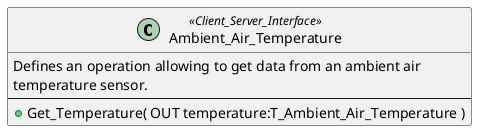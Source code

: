 @startuml

class Ambient_Air_Temperature <<Client_Server_Interface>>
{
  Defines an operation allowing to get data from an ambient air
  temperature sensor.
  --
  + Get_Temperature( OUT temperature:T_Ambient_Air_Temperature )
}

@enduml